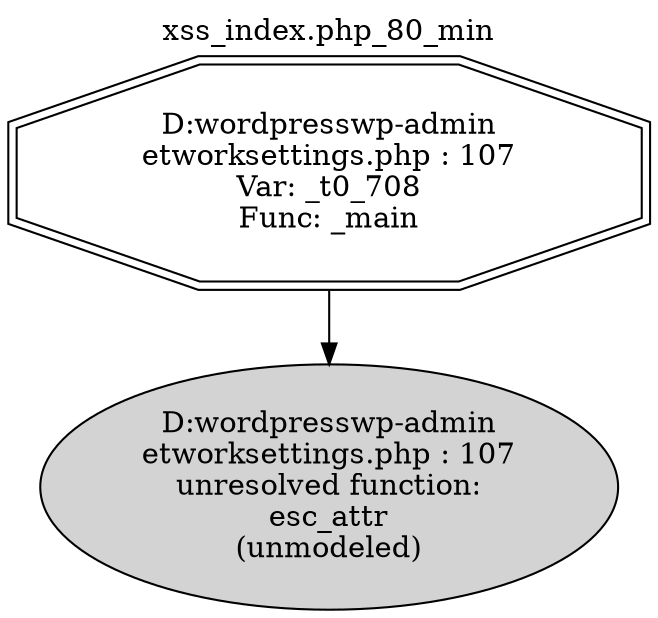 digraph cfg {
  label="xss_index.php_80_min";
  labelloc=t;
  n1 [shape=doubleoctagon, label="D:\wordpress\wp-admin\network\settings.php : 107\nVar: _t0_708\nFunc: _main\n"];
  n2 [shape=ellipse, label="D:\wordpress\wp-admin\network\settings.php : 107\nunresolved function:\nesc_attr\n(unmodeled)\n",style=filled];
  n1 -> n2;
}

